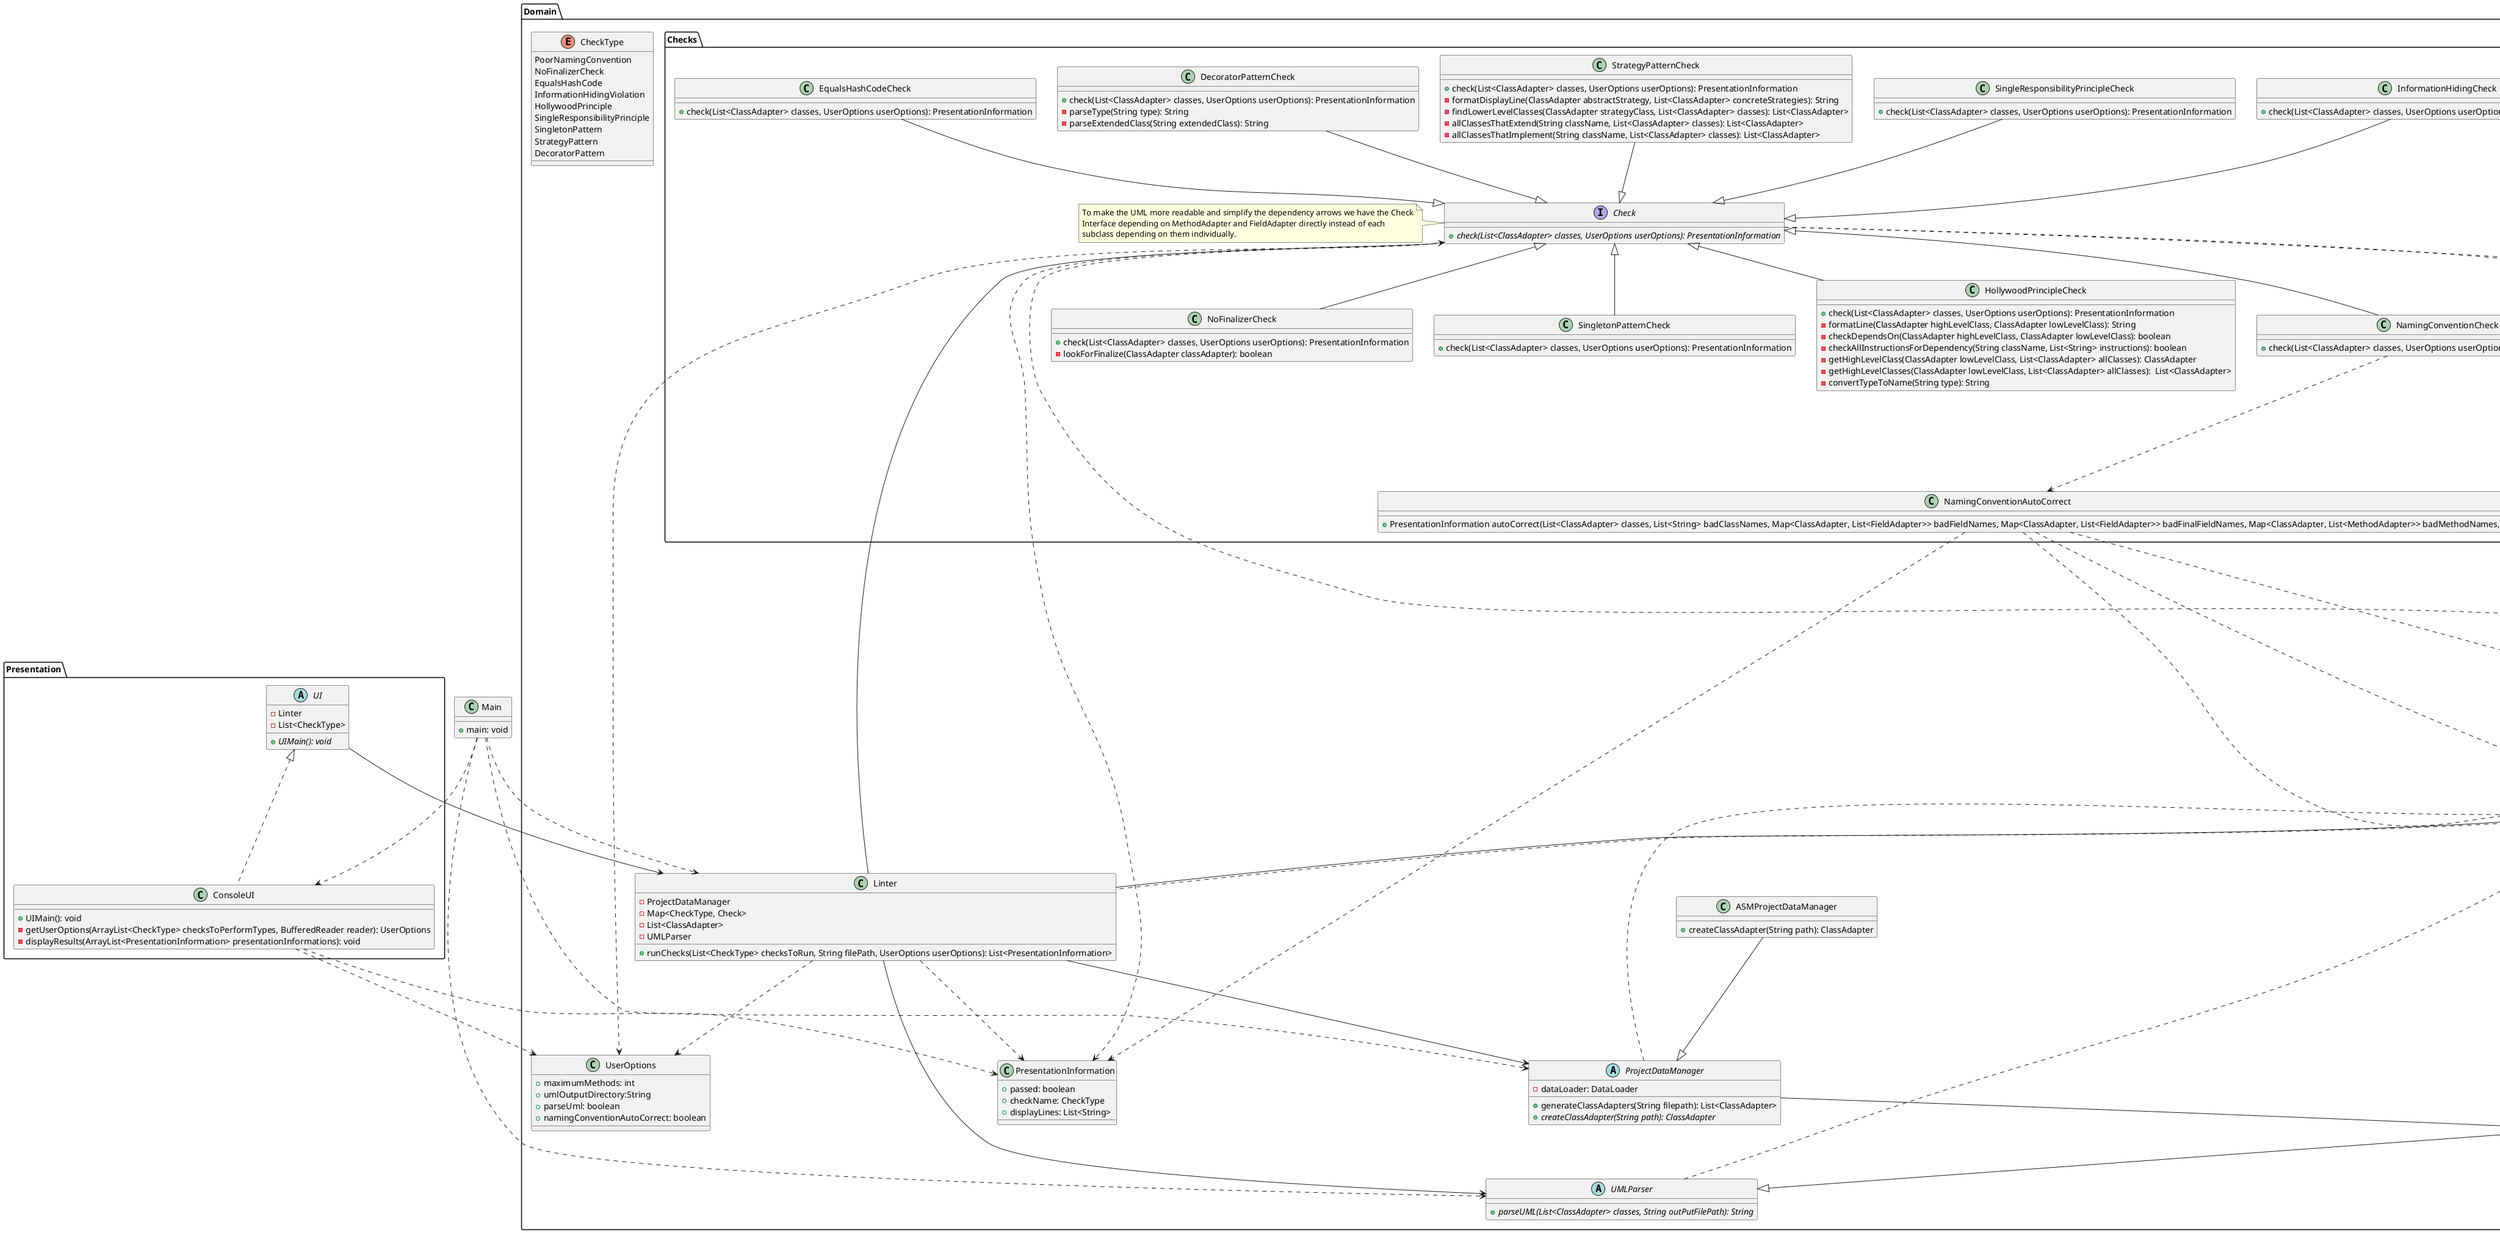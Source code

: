 @startuml
'https://plantuml.com/class-diagram

package DataSource{
    interface DataLoader{
    +{abstract} loadFileBytes(String name): byte[]
    }
    class DefaultDataLoader{
    +{method} loadFileBytes(String name): byte[]
    }
    interface UMLTextWriter{
    +{abstract} writeUMLText(String filepath, String umltext): void
    }
    class SourceStringReaderCreator {
    +{method} create(String source): SourceStringReader
    }
    abstract class SourceStringReaderAdapter{
    +{abstract} generateImage(String source, File outputFile): void
    }
    class PrintWriterUMLTextWriter {
    +{method} writeUMLText(String filepath, String umltext): void
    }
    class PlantUMLSourceStringReader {
    -{field} sourceStringReaderCreator: SourceStringReaderCreator
    +{method} generateImage(String source, File outputFile): void
    }
    class ConcreteClassLoader{
        +{method} defineClass(String name, byte[] b): class
    }
    class ASMClassWriterFacade{
        -{field} ASMFieldVisitor: ASMFieldVisitor
        -{field} String: className
        -{field} ClassReader: reader
        -{field} ClassWriter: writer
        +{method} addField(String fieldName, int accessOpcode): byte[]
        +{method} publicizeMethod(): byte[]
    }
    PlantUMLSourceStringReader --> SourceStringReaderCreator
    PlantUMLSourceStringReader --|> SourceStringReaderAdapter
    PrintWriterUMLTextWriter --|> UMLTextWriter
}




package Domain{
    package Adapters{
        interface ClassAdapter{
            +{abstract} getClassName(): String
            +{abstract} getIsPublic(): boolean
            +{abstract} getExtends(): String
            +{abstract} getInterfaces(): List<String>
            +{abstract} getAllMethods(): List<MethodAdapter>
            +{abstract} getAllFields(): List<FieldAdapter>
            +{abstract} matchesClassName(String name): boolean
            +{abstract} getIsAbstract(): boolean
            +{abstract} getIsInterface(): boolean
            +{abstract} getIsEnum(): boolean
            +{abstract} removeField(String name): boolean
        }

        class ASMClass{
            -{field} final node: ClassNode
            +{method} getClassName(): String
            +{method} getIsPublic(): boolean
            +{method} getExtends(): String
            +{method} getInterfaces(): List<String>
            +{method} getAllMethods(): List<MethodAdapter>
            +{method} getAllFields(): List<FieldAdapter>
            +{method} matchesClassName(String name): boolean
            +{method} getIsAbstract(): boolean
            +{method} getIsInterface(): boolean
            +{method} getIsEnum(): boolean
            +{method} removeField(String name): boolean
        }
        interface FieldAdapter{
            +{abstract} getFieldName(): String
            +{abstract} getIsPublic(): boolean
            +{abstract} getIsFinal(): boolean
            +{abstract} getType(): String
            +{abstract} getIsStatic(): boolean
            +{abstract} getIsProtected(): boolean
        }
        class ASMField{
            -{field} final node: FieldNode
            +{method} getFieldName(): String
            +{method} getIsPublic(): boolean
            +{method} getIsFinal(): boolean
            +{method} getType(): String
            +{method} getIsStatic(): boolean
            +{method} getIsProtected(): boolean
        }
        interface MethodAdapter{
            +{abstract} getMethodName(): String
            +{abstract} getIsPublic(): boolean
            +{abstract} getReturnType(): boolean
            +{abstract} getArgTypes(): List<String>
            +{abstract} isStatic(): boolean
            +{abstract} getInstructions(): List<String>
            +{abstract} getInstOpCodes(): List<Integer>
            +{abstract} isGetter(): boolean
            +{abstract} isSetter(): boolean
            +{abstract} getIsAbstract(): boolean
            +{abstract} getIsPrivate(): boolean
        }
        class ASMMethod{
            -{field} final node: MethodNode
            +{method} getMethodName(): String
            +{method} getIsPublic(): boolean
            +{method} getReturnType(): boolean
            +{method} getArgTypes(): List<String>
            +{method} isStatic(): boolean
            +{method} getInstructions(): List<String>
            +{method} getInstOpCodes(): List<Integer>
            +{method} isGetter(): boolean
            +{method} isSetter(): boolean
            +{method} getIsAbstract(): boolean
            +{method} getIsPrivate(): boolean
        }



        class ASMFieldVisitor{
            -{field} String: fieldName
            -{field} String: fieldDefault
            -{field} int: access
            -{field} boolean: isFieldPresent
            +{method} visitField(int access, String name, String desc, String signature, Object value): FieldVisitor
            +{method} visitEnd(): void
        }

        note left: for testing only

        ASMClass .down.> ASMClassWriterFacade
        ASMClass ..> ConcreteClassLoader
        ASMField ..> ASMFieldVisitor
    }


    package Checks{

        interface Check {
            +{abstract} check(List<ClassAdapter> classes, UserOptions userOptions): PresentationInformation
        }
        note left
        To make the UML more readable and simplify the dependency arrows we have the Check
        Interface depending on MethodAdapter and FieldAdapter directly instead of each
        subclass depending on them individually.
        end note
        class DecoratorPatternCheck{
            +{method} check(List<ClassAdapter> classes, UserOptions userOptions): PresentationInformation
            -{method} parseType(String type): String
            -{method} parseExtendedClass(String extendedClass): String
        }
        class EqualsHashCodeCheck{
            +{method} check(List<ClassAdapter> classes, UserOptions userOptions): PresentationInformation
        }
        class HollywoodPrincipleCheck{
            +{method} check(List<ClassAdapter> classes, UserOptions userOptions): PresentationInformation
            -{method} formatLine(ClassAdapter highLevelClass, ClassAdapter lowLevelClass): String
            -{method} checkDependsOn(ClassAdapter highLevelClass, ClassAdapter lowLevelClass): boolean
            -{method} checkAllInstructionsForDependency(String className, List<String> instructions): boolean
            -{method} getHighLevelClass(ClassAdapter lowLevelClass, List<ClassAdapter> allClasses): ClassAdapter
            -{method} getHighLevelClasses(ClassAdapter lowLevelClass, List<ClassAdapter> allClasses):  List<ClassAdapter>
            -{method} convertTypeToName(String type): String
        }
        class InformationHidingCheck{
            +{method} check(List<ClassAdapter> classes, UserOptions userOptions): PresentationInformation
        }
        class NamingConventionAutoCorrect {
            +{method} PresentationInformation autoCorrect(List<ClassAdapter> classes, List<String> badClassNames, Map<ClassAdapter, List<FieldAdapter>> badFieldNames, Map<ClassAdapter, List<FieldAdapter>> badFinalFieldNames, Map<ClassAdapter, List<MethodAdapter>> badMethodNames, PresentationInformation pi)
        }
        class NamingConventionCheck {
            +{method} check(List<ClassAdapter> classes, UserOptions userOptions): PresentationInformation
        }
        class NoFinalizerCheck {
            +{method} check(List<ClassAdapter> classes, UserOptions userOptions): PresentationInformation
            -{method} lookForFinalize(ClassAdapter classAdapter): boolean
        }
        class SingleResponsibilityPrincipleCheck {
            +{method} check(List<ClassAdapter> classes, UserOptions userOptions): PresentationInformation
        }
        class SingletonPatternCheck {
            +{method} check(List<ClassAdapter> classes, UserOptions userOptions): PresentationInformation
        }
        class StrategyPatternCheck {
            +{method} check(List<ClassAdapter> classes, UserOptions userOptions): PresentationInformation
            -{method} formatDisplayLine(ClassAdapter abstractStrategy, List<ClassAdapter> concreteStrategies): String
            -{method} findLowerLevelClasses(ClassAdapter strategyClass, List<ClassAdapter> classes): List<ClassAdapter>
            -{method} allClassesThatExtend(String className, List<ClassAdapter> classes): List<ClassAdapter>
            -{method} allClassesThatImplement(String className, List<ClassAdapter> classes): List<ClassAdapter>
        }
    }

    enum CheckType{
        PoorNamingConvention
        NoFinalizerCheck
        EqualsHashCode
        InformationHidingViolation
        HollywoodPrinciple
        SingleResponsibilityPrinciple
        SingletonPattern
        StrategyPattern
        DecoratorPattern
    }

    class UserOptions {
        +{field} maximumMethods: int
        +{field} umlOutputDirectory:String
        +{field} parseUml: boolean
        +{field} namingConventionAutoCorrect: boolean
    }

    class PresentationInformation{
        +{field} passed: boolean
        +{field} checkName: CheckType
        +{field} displayLines: List<String>
    }

    class ASMProjectDataManager{
        +{method} createClassAdapter(String path): ClassAdapter
    }

    abstract class ProjectDataManager {
        -{field} dataLoader: DataLoader
        +{method} generateClassAdapters(String filepath): List<ClassAdapter>
        +{abstract} createClassAdapter(String path): ClassAdapter
    }

    class Linter {
        -{field} ProjectDataManager
        -{field} Map<CheckType, Check>
        -{field} List<ClassAdapter>
        -{field} UMLParser
        +{method} runChecks(List<CheckType> checksToRun, String filePath, UserOptions userOptions): List<PresentationInformation>
    }

    class PlantClassUMLParser {
    -{field} SourceStringReaderAdapter
    -{field} UMLTextWriter
    +{method} parseUML(List<ClassAdapter> classes, String outPutFilePath): String
    }

    abstract class UMLParser {
    +{abstract} parseUML(List<ClassAdapter> classes, String outPutFilePath): String
    }
}




package Presentation {
    abstract class UI {
        -{field} Linter
        -{field} List<CheckType>
        +{abstract} UIMain(): void
    }
    class ConsoleUI {
        +{method} UIMain(): void
        -{method} getUserOptions(ArrayList<CheckType> checksToPerformTypes, BufferedReader reader): UserOptions
        -{method} displayResults(ArrayList<PresentationInformation> presentationInformations): void
    }
}




package Java {
 class FileInputStream {
 }
}


package ASM {
    class FieldNode{
    }
    class MethodNode{
    }
    class ClassNode{
    }
    class MethodInsnNode{
    }
    class InsnList{
    }
}

package plantuml{
    class SourceStringReader
}

class Main {
    +{method} main: void
}

Main ..> ProjectDataManager
Main ..> UMLParser
Main ..> Linter
Main ..> ConsoleUI
ConsoleUI ..> UserOptions
ConsoleUI ..> PresentationInformation
UI --> Linter
PlantClassUMLParser .up.> FieldAdapter
PlantClassUMLParser .up.> SourceStringReader
PlantClassUMLParser .up.> MethodAdapter
PlantClassUMLParser --> SourceStringReaderAdapter
PlantClassUMLParser --> UMLTextWriter
PlantClassUMLParser --|> UMLParser
UMLParser ..> ClassAdapter
Linter --> ProjectDataManager
Linter -up-> Check
Linter -up-> ClassAdapter
Linter --> UMLParser
Linter ..> PresentationInformation
Linter ..> UserOptions
Linter .up.> ClassAdapter
ASMProjectDataManager --|> ProjectDataManager
ProjectDataManager -down-> DataLoader
ProjectDataManager ..> ClassAdapter
SourceStringReaderCreator ..> SourceStringReader
Check ..> MethodAdapter
Check ..> FieldAdapter
StrategyPatternCheck --|> Check
'SingletonPatternCheck ..> MethodAdapter
'SingletonPatternCheck ..> FieldAdapter
SingletonPatternCheck -up-|> Check
'SingleResponsibilityPrincipleCheck ..> MethodAdapter
SingleResponsibilityPrincipleCheck --|> Check
'NoFinalizerCheck ..> MethodAdapter
NoFinalizerCheck -up-|> Check
NamingConventionCheck -up-|> Check
'NamingConventionCheck ..> FieldAdapter
'NamingConventionCheck ..> MethodAdapter
NamingConventionCheck ..> NamingConventionAutoCorrect
NamingConventionAutoCorrect ..> ClassAdapter
NamingConventionAutoCorrect ..> FieldAdapter
NamingConventionAutoCorrect ..> MethodAdapter
NamingConventionAutoCorrect ..> PresentationInformation
InformationHidingCheck --|> Check
'InformationHidingCheck ..> MethodAdapter
HollywoodPrincipleCheck -up-|> Check
'HollywoodPrincipleCheck ..> MethodAdapter
'HollywoodPrincipleCheck ..> FieldAdapter
EqualsHashCodeCheck --|> Check
'EqualsHashCodeCheck ..> MethodAdapter
DecoratorPatternCheck --|> Check
'DecoratorPatternCheck ..> FieldAdapter
Check ..> ClassAdapter
Check ..> UserOptions
Check ..> PresentationInformation
ASMMethod --> MethodNode
ASMMethod --|> MethodAdapter
ASMField --> FieldNode
ASMField --|> FieldAdapter
ASMClass --|> ClassAdapter
ASMClass --> ClassNode
ASMClass ..> MethodNode
ASMClass ..> FieldNode
ASMMethod ..> InsnList
ASMMethod ..> MethodInsnNode
ClassAdapter ..> MethodAdapter
ClassAdapter ..> FieldAdapter
DefaultDataLoader --|> DataLoader
DefaultDataLoader .up.> FileInputStream
UI <|.. ConsoleUI
@enduml